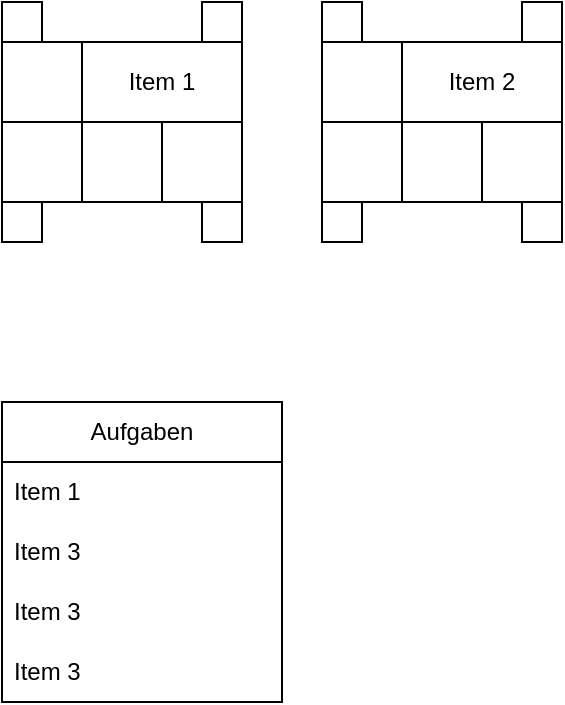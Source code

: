 <mxfile version="24.7.17">
  <diagram name="Seite-1" id="TqsD2xWgC7q__TErhFzC">
    <mxGraphModel dx="1674" dy="820" grid="1" gridSize="10" guides="1" tooltips="1" connect="1" arrows="1" fold="1" page="1" pageScale="1" pageWidth="827" pageHeight="1169" math="0" shadow="0">
      <root>
        <mxCell id="0" />
        <mxCell id="1" parent="0" />
        <mxCell id="taPL7vajGZiw7xZ3WSf7-1" value="Item 1" style="rounded=0;whiteSpace=wrap;html=1;" vertex="1" parent="1">
          <mxGeometry x="80" y="60" width="80" height="40" as="geometry" />
        </mxCell>
        <mxCell id="taPL7vajGZiw7xZ3WSf7-2" value="" style="rounded=0;whiteSpace=wrap;html=1;" vertex="1" parent="1">
          <mxGeometry x="40" y="60" width="40" height="40" as="geometry" />
        </mxCell>
        <mxCell id="taPL7vajGZiw7xZ3WSf7-3" value="" style="rounded=0;whiteSpace=wrap;html=1;" vertex="1" parent="1">
          <mxGeometry x="40" y="100" width="40" height="40" as="geometry" />
        </mxCell>
        <mxCell id="taPL7vajGZiw7xZ3WSf7-5" value="" style="rounded=0;whiteSpace=wrap;html=1;" vertex="1" parent="1">
          <mxGeometry x="80" y="100" width="40" height="40" as="geometry" />
        </mxCell>
        <mxCell id="taPL7vajGZiw7xZ3WSf7-6" value="" style="rounded=0;whiteSpace=wrap;html=1;" vertex="1" parent="1">
          <mxGeometry x="120" y="100" width="40" height="40" as="geometry" />
        </mxCell>
        <mxCell id="taPL7vajGZiw7xZ3WSf7-7" value="" style="whiteSpace=wrap;html=1;aspect=fixed;" vertex="1" parent="1">
          <mxGeometry x="140" y="40" width="20" height="20" as="geometry" />
        </mxCell>
        <mxCell id="taPL7vajGZiw7xZ3WSf7-8" value="" style="whiteSpace=wrap;html=1;aspect=fixed;" vertex="1" parent="1">
          <mxGeometry x="40" y="40" width="20" height="20" as="geometry" />
        </mxCell>
        <mxCell id="taPL7vajGZiw7xZ3WSf7-9" value="" style="whiteSpace=wrap;html=1;aspect=fixed;" vertex="1" parent="1">
          <mxGeometry x="140" y="140" width="20" height="20" as="geometry" />
        </mxCell>
        <mxCell id="taPL7vajGZiw7xZ3WSf7-10" value="" style="whiteSpace=wrap;html=1;aspect=fixed;" vertex="1" parent="1">
          <mxGeometry x="40" y="140" width="20" height="20" as="geometry" />
        </mxCell>
        <mxCell id="taPL7vajGZiw7xZ3WSf7-18" value="Item 2" style="rounded=0;whiteSpace=wrap;html=1;" vertex="1" parent="1">
          <mxGeometry x="240" y="60" width="80" height="40" as="geometry" />
        </mxCell>
        <mxCell id="taPL7vajGZiw7xZ3WSf7-19" value="" style="rounded=0;whiteSpace=wrap;html=1;" vertex="1" parent="1">
          <mxGeometry x="200" y="60" width="40" height="40" as="geometry" />
        </mxCell>
        <mxCell id="taPL7vajGZiw7xZ3WSf7-20" value="" style="rounded=0;whiteSpace=wrap;html=1;" vertex="1" parent="1">
          <mxGeometry x="200" y="100" width="40" height="40" as="geometry" />
        </mxCell>
        <mxCell id="taPL7vajGZiw7xZ3WSf7-21" value="" style="rounded=0;whiteSpace=wrap;html=1;" vertex="1" parent="1">
          <mxGeometry x="240" y="100" width="40" height="40" as="geometry" />
        </mxCell>
        <mxCell id="taPL7vajGZiw7xZ3WSf7-22" value="" style="rounded=0;whiteSpace=wrap;html=1;" vertex="1" parent="1">
          <mxGeometry x="280" y="100" width="40" height="40" as="geometry" />
        </mxCell>
        <mxCell id="taPL7vajGZiw7xZ3WSf7-23" value="" style="whiteSpace=wrap;html=1;aspect=fixed;" vertex="1" parent="1">
          <mxGeometry x="300" y="40" width="20" height="20" as="geometry" />
        </mxCell>
        <mxCell id="taPL7vajGZiw7xZ3WSf7-24" value="" style="whiteSpace=wrap;html=1;aspect=fixed;" vertex="1" parent="1">
          <mxGeometry x="200" y="40" width="20" height="20" as="geometry" />
        </mxCell>
        <mxCell id="taPL7vajGZiw7xZ3WSf7-25" value="" style="whiteSpace=wrap;html=1;aspect=fixed;" vertex="1" parent="1">
          <mxGeometry x="300" y="140" width="20" height="20" as="geometry" />
        </mxCell>
        <mxCell id="taPL7vajGZiw7xZ3WSf7-26" value="" style="whiteSpace=wrap;html=1;aspect=fixed;" vertex="1" parent="1">
          <mxGeometry x="200" y="140" width="20" height="20" as="geometry" />
        </mxCell>
        <mxCell id="taPL7vajGZiw7xZ3WSf7-27" value="Aufgaben" style="swimlane;fontStyle=0;childLayout=stackLayout;horizontal=1;startSize=30;horizontalStack=0;resizeParent=1;resizeParentMax=0;resizeLast=0;collapsible=1;marginBottom=0;whiteSpace=wrap;html=1;" vertex="1" parent="1">
          <mxGeometry x="40" y="240" width="140" height="150" as="geometry" />
        </mxCell>
        <mxCell id="taPL7vajGZiw7xZ3WSf7-28" value="Item 1" style="text;strokeColor=none;fillColor=none;align=left;verticalAlign=middle;spacingLeft=4;spacingRight=4;overflow=hidden;points=[[0,0.5],[1,0.5]];portConstraint=eastwest;rotatable=0;whiteSpace=wrap;html=1;" vertex="1" parent="taPL7vajGZiw7xZ3WSf7-27">
          <mxGeometry y="30" width="140" height="30" as="geometry" />
        </mxCell>
        <mxCell id="taPL7vajGZiw7xZ3WSf7-30" value="Item 3" style="text;strokeColor=none;fillColor=none;align=left;verticalAlign=middle;spacingLeft=4;spacingRight=4;overflow=hidden;points=[[0,0.5],[1,0.5]];portConstraint=eastwest;rotatable=0;whiteSpace=wrap;html=1;" vertex="1" parent="taPL7vajGZiw7xZ3WSf7-27">
          <mxGeometry y="60" width="140" height="30" as="geometry" />
        </mxCell>
        <mxCell id="taPL7vajGZiw7xZ3WSf7-31" value="Item 3" style="text;strokeColor=none;fillColor=none;align=left;verticalAlign=middle;spacingLeft=4;spacingRight=4;overflow=hidden;points=[[0,0.5],[1,0.5]];portConstraint=eastwest;rotatable=0;whiteSpace=wrap;html=1;" vertex="1" parent="taPL7vajGZiw7xZ3WSf7-27">
          <mxGeometry y="90" width="140" height="30" as="geometry" />
        </mxCell>
        <mxCell id="taPL7vajGZiw7xZ3WSf7-32" value="Item 3" style="text;strokeColor=none;fillColor=none;align=left;verticalAlign=middle;spacingLeft=4;spacingRight=4;overflow=hidden;points=[[0,0.5],[1,0.5]];portConstraint=eastwest;rotatable=0;whiteSpace=wrap;html=1;" vertex="1" parent="taPL7vajGZiw7xZ3WSf7-27">
          <mxGeometry y="120" width="140" height="30" as="geometry" />
        </mxCell>
      </root>
    </mxGraphModel>
  </diagram>
</mxfile>

